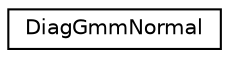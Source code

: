 digraph "Graphical Class Hierarchy"
{
  edge [fontname="Helvetica",fontsize="10",labelfontname="Helvetica",labelfontsize="10"];
  node [fontname="Helvetica",fontsize="10",shape=record];
  rankdir="LR";
  Node0 [label="DiagGmmNormal",height=0.2,width=0.4,color="black", fillcolor="white", style="filled",URL="$classkaldi_1_1DiagGmmNormal.html",tooltip="Definition for Gaussian Mixture Model with diagonal covariances in normal mode: where the parameters ..."];
}
